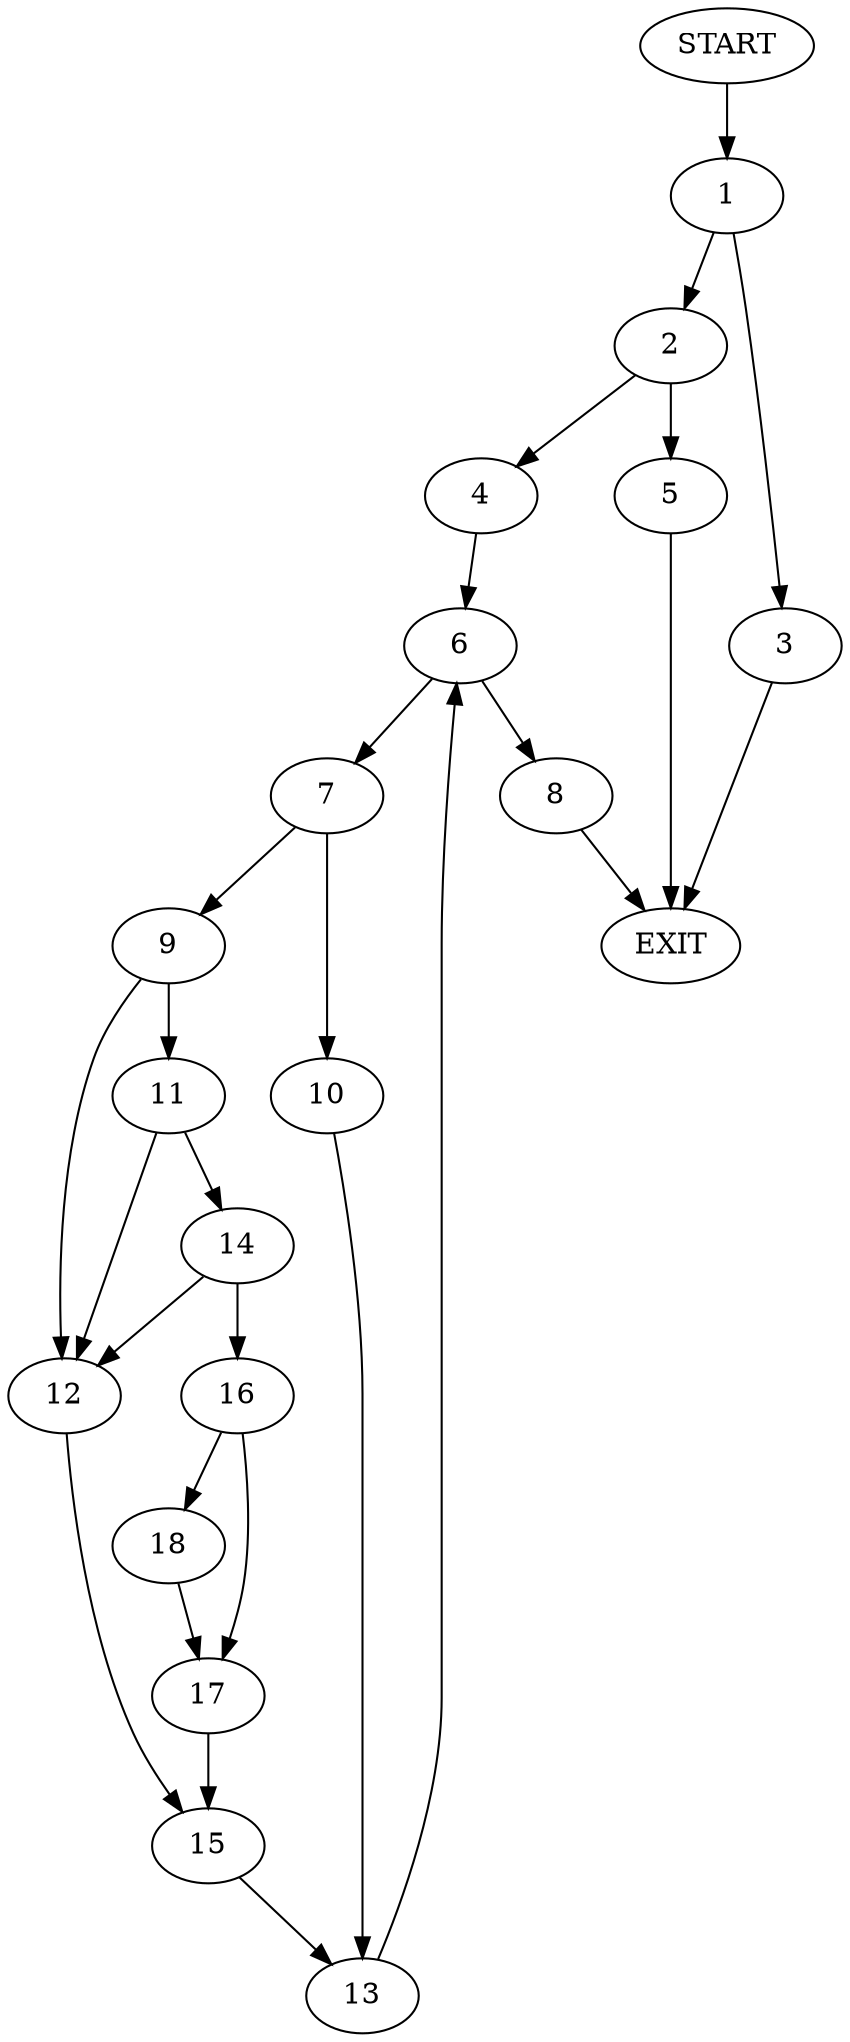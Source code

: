 digraph {
0 [label="START"]
19 [label="EXIT"]
0 -> 1
1 -> 2
1 -> 3
2 -> 4
2 -> 5
3 -> 19
4 -> 6
5 -> 19
6 -> 7
6 -> 8
8 -> 19
7 -> 9
7 -> 10
9 -> 11
9 -> 12
10 -> 13
13 -> 6
11 -> 14
11 -> 12
12 -> 15
14 -> 12
14 -> 16
16 -> 17
16 -> 18
17 -> 15
18 -> 17
15 -> 13
}
